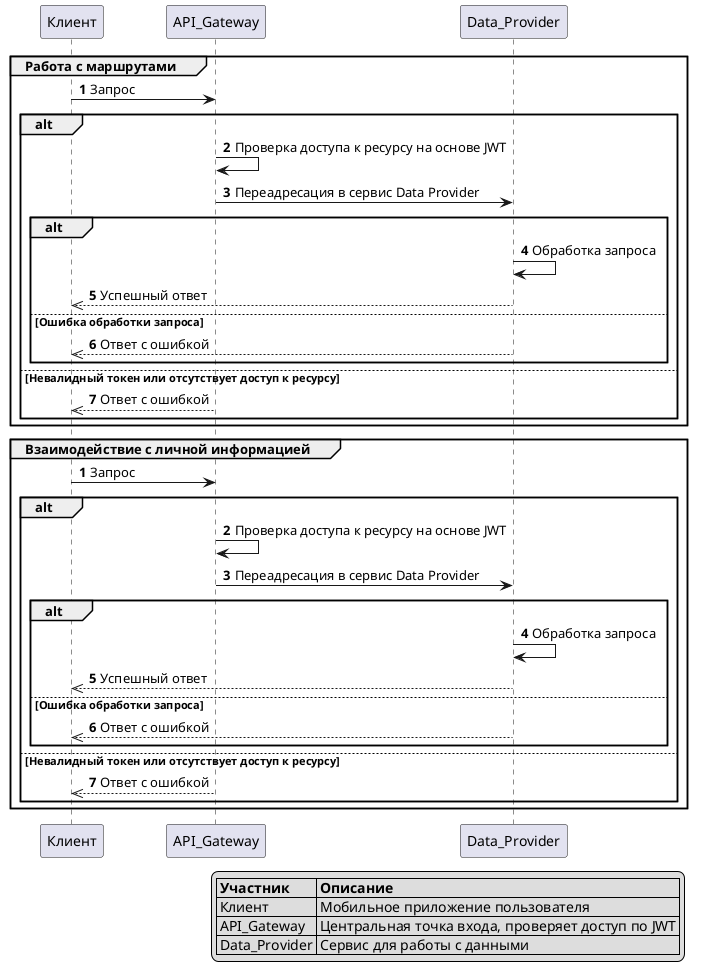 @startuml
'https://plantuml.com/sequence-diagram

autonumber
group Работа с маршрутами
    Клиент -> API_Gateway: Запрос
    alt
    API_Gateway -> API_Gateway: Проверка доступа к ресурсу на основе JWT
    API_Gateway -> Data_Provider: Переадресация в сервис Data Provider
    alt
    Data_Provider -> Data_Provider: Обработка запроса
    Data_Provider -->> Клиент: Успешный ответ
    else Ошибка обработки запроса
    Data_Provider -->> Клиент:  Ответ с ошибкой
    end
    else Невалидный токен или отсутствует доступ к ресурсу
    API_Gateway -->> Клиент: Ответ с ошибкой
    end
end

autonumber
group Взаимодействие с личной информацией
    Клиент -> API_Gateway: Запрос
    alt
    API_Gateway -> API_Gateway: Проверка доступа к ресурсу на основе JWT
    API_Gateway -> Data_Provider: Переадресация в сервис Data Provider
    alt
    Data_Provider -> Data_Provider: Обработка запроса
    Data_Provider -->> Клиент: Успешный ответ
    else Ошибка обработки запроса
    Data_Provider -->> Клиент:  Ответ с ошибкой
    end
    else Невалидный токен или отсутствует доступ к ресурсу
    API_Gateway -->> Клиент: Ответ с ошибкой
    end
end

legend right
|= Участник |= Описание |
| Клиент | Мобильное приложение пользователя |
| API_Gateway | Центральная точка входа, проверяет доступ по JWT |
| Data_Provider | Сервис для работы с данными |
endlegend
@enduml
